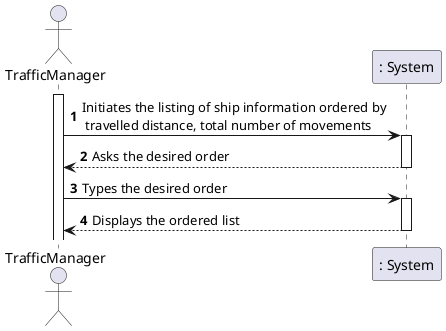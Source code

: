 @startuml
'https://plantuml.com/sequence-diagram
actor TrafficManager as TM
participant ": System" as SY

autonumber
activate TM
TM -> SY: Initiates the listing of ship information ordered by \n travelled distance, total number of movements
activate SY
SY --> TM : Asks the desired order
deactivate SY

TM -> SY: Types the desired order
activate SY
SY --> TM : Displays the ordered list
deactivate SY


@enduml